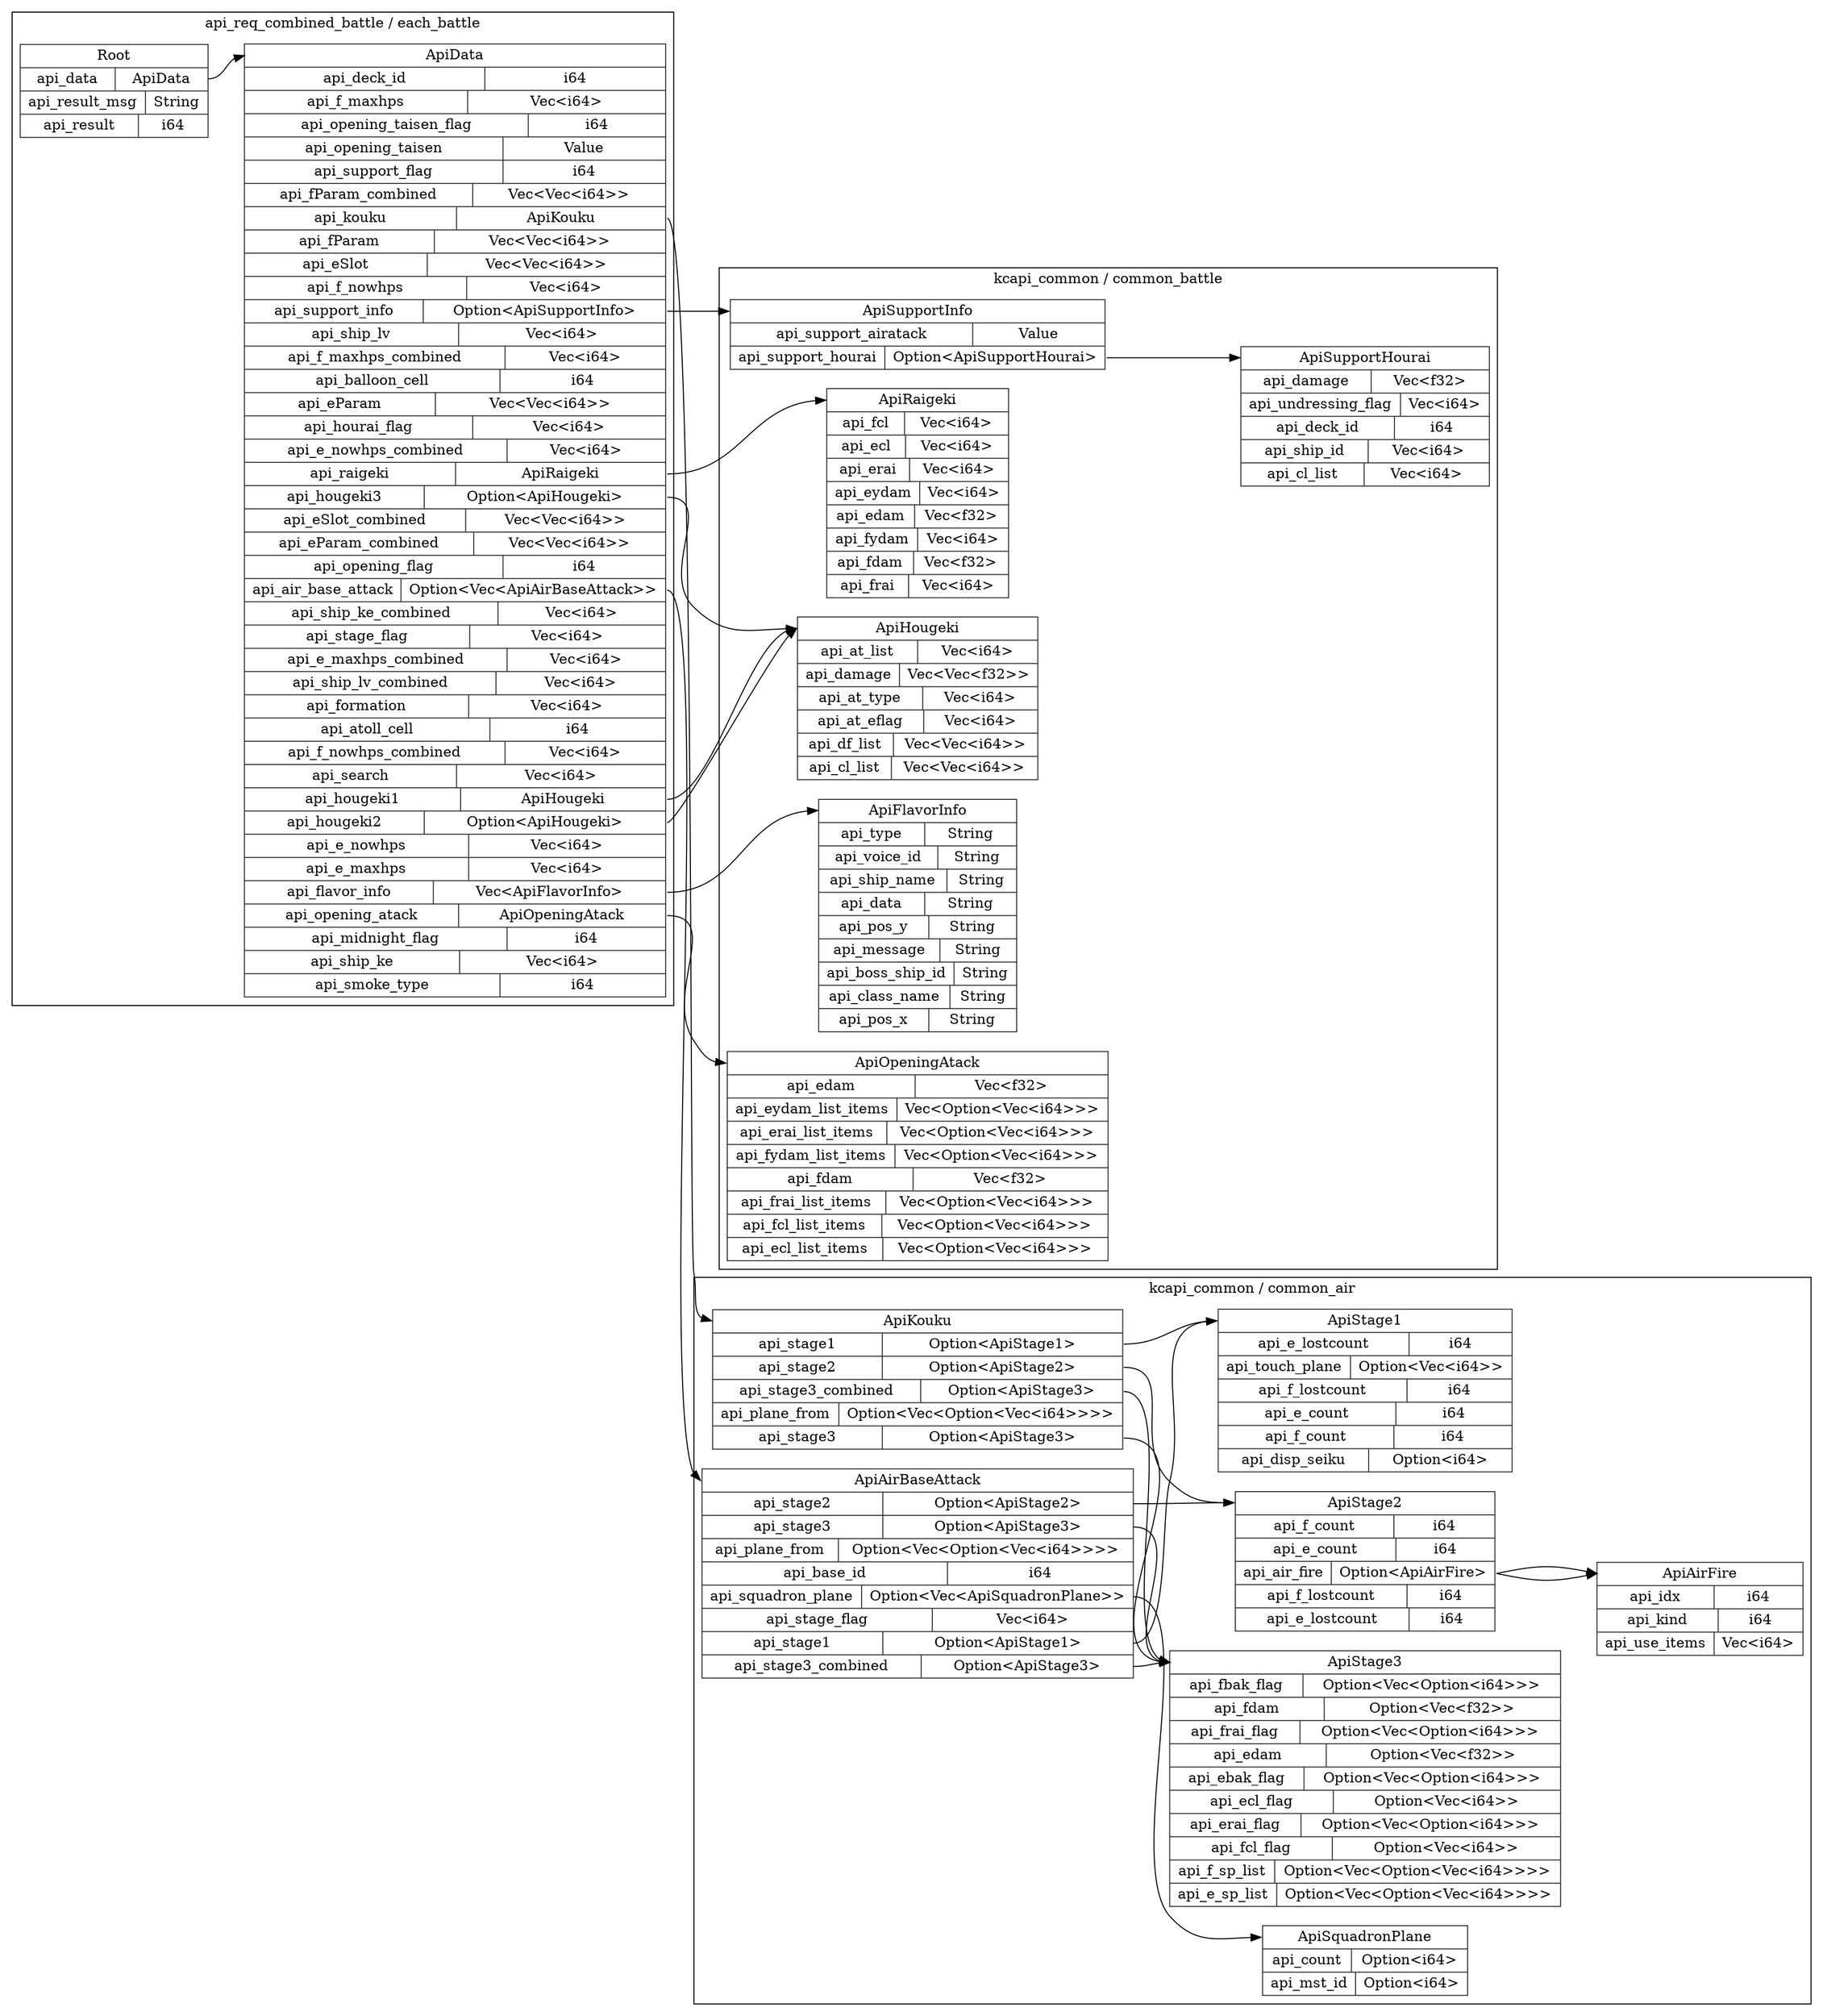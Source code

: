 digraph {
  rankdir=LR;
  subgraph cluster_0 {
    label="api_req_combined_battle / each_battle";
    node [style="filled", color=white, style="solid", color=gray20];
    api_req_combined_battle__each_battle__Root [label="<Root> Root  | { api_data | <api_data> ApiData } | { api_result_msg | <api_result_msg> String } | { api_result | <api_result> i64 }", shape=record];
    api_req_combined_battle__each_battle__ApiData;
    api_req_combined_battle__each_battle__Root:api_data:e -> api_req_combined_battle__each_battle__ApiData:ApiData:w;
    api_req_combined_battle__each_battle__ApiData [label="<ApiData> ApiData  | { api_deck_id | <api_deck_id> i64 } | { api_f_maxhps | <api_f_maxhps> Vec\<i64\> } | { api_opening_taisen_flag | <api_opening_taisen_flag> i64 } | { api_opening_taisen | <api_opening_taisen> Value } | { api_support_flag | <api_support_flag> i64 } | { api_fParam_combined | <api_fParam_combined> Vec\<Vec\<i64\>\> } | { api_kouku | <api_kouku> ApiKouku } | { api_fParam | <api_fParam> Vec\<Vec\<i64\>\> } | { api_eSlot | <api_eSlot> Vec\<Vec\<i64\>\> } | { api_f_nowhps | <api_f_nowhps> Vec\<i64\> } | { api_support_info | <api_support_info> Option\<ApiSupportInfo\> } | { api_ship_lv | <api_ship_lv> Vec\<i64\> } | { api_f_maxhps_combined | <api_f_maxhps_combined> Vec\<i64\> } | { api_balloon_cell | <api_balloon_cell> i64 } | { api_eParam | <api_eParam> Vec\<Vec\<i64\>\> } | { api_hourai_flag | <api_hourai_flag> Vec\<i64\> } | { api_e_nowhps_combined | <api_e_nowhps_combined> Vec\<i64\> } | { api_raigeki | <api_raigeki> ApiRaigeki } | { api_hougeki3 | <api_hougeki3> Option\<ApiHougeki\> } | { api_eSlot_combined | <api_eSlot_combined> Vec\<Vec\<i64\>\> } | { api_eParam_combined | <api_eParam_combined> Vec\<Vec\<i64\>\> } | { api_opening_flag | <api_opening_flag> i64 } | { api_air_base_attack | <api_air_base_attack> Option\<Vec\<ApiAirBaseAttack\>\> } | { api_ship_ke_combined | <api_ship_ke_combined> Vec\<i64\> } | { api_stage_flag | <api_stage_flag> Vec\<i64\> } | { api_e_maxhps_combined | <api_e_maxhps_combined> Vec\<i64\> } | { api_ship_lv_combined | <api_ship_lv_combined> Vec\<i64\> } | { api_formation | <api_formation> Vec\<i64\> } | { api_atoll_cell | <api_atoll_cell> i64 } | { api_f_nowhps_combined | <api_f_nowhps_combined> Vec\<i64\> } | { api_search | <api_search> Vec\<i64\> } | { api_hougeki1 | <api_hougeki1> ApiHougeki } | { api_hougeki2 | <api_hougeki2> Option\<ApiHougeki\> } | { api_e_nowhps | <api_e_nowhps> Vec\<i64\> } | { api_e_maxhps | <api_e_maxhps> Vec\<i64\> } | { api_flavor_info | <api_flavor_info> Vec\<ApiFlavorInfo\> } | { api_opening_atack | <api_opening_atack> ApiOpeningAtack } | { api_midnight_flag | <api_midnight_flag> i64 } | { api_ship_ke | <api_ship_ke> Vec\<i64\> } | { api_smoke_type | <api_smoke_type> i64 }", shape=record];
  }
  subgraph cluster_1 {
    label="kcapi_common / common_battle";
    node [style="filled", color=white, style="solid", color=gray20];
    kcapi_common__common_battle__ApiSupportInfo [label="<ApiSupportInfo> ApiSupportInfo  | { api_support_airatack | <api_support_airatack> Value } | { api_support_hourai | <api_support_hourai> Option\<ApiSupportHourai\> }", shape=record];
    kcapi_common__common_battle__ApiSupportHourai;
    kcapi_common__common_battle__ApiSupportInfo:api_support_hourai:e -> kcapi_common__common_battle__ApiSupportHourai:ApiSupportHourai:w;
    kcapi_common__common_battle__ApiRaigeki [label="<ApiRaigeki> ApiRaigeki  | { api_fcl | <api_fcl> Vec\<i64\> } | { api_ecl | <api_ecl> Vec\<i64\> } | { api_erai | <api_erai> Vec\<i64\> } | { api_eydam | <api_eydam> Vec\<i64\> } | { api_edam | <api_edam> Vec\<f32\> } | { api_fydam | <api_fydam> Vec\<i64\> } | { api_fdam | <api_fdam> Vec\<f32\> } | { api_frai | <api_frai> Vec\<i64\> }", shape=record];
    kcapi_common__common_battle__ApiHougeki [label="<ApiHougeki> ApiHougeki  | { api_at_list | <api_at_list> Vec\<i64\> } | { api_damage | <api_damage> Vec\<Vec\<f32\>\> } | { api_at_type | <api_at_type> Vec\<i64\> } | { api_at_eflag | <api_at_eflag> Vec\<i64\> } | { api_df_list | <api_df_list> Vec\<Vec\<i64\>\> } | { api_cl_list | <api_cl_list> Vec\<Vec\<i64\>\> }", shape=record];
    kcapi_common__common_battle__ApiHougeki [label="<ApiHougeki> ApiHougeki  | { api_at_list | <api_at_list> Vec\<i64\> } | { api_damage | <api_damage> Vec\<Vec\<f32\>\> } | { api_at_type | <api_at_type> Vec\<i64\> } | { api_at_eflag | <api_at_eflag> Vec\<i64\> } | { api_df_list | <api_df_list> Vec\<Vec\<i64\>\> } | { api_cl_list | <api_cl_list> Vec\<Vec\<i64\>\> }", shape=record];
    kcapi_common__common_battle__ApiHougeki [label="<ApiHougeki> ApiHougeki  | { api_at_list | <api_at_list> Vec\<i64\> } | { api_damage | <api_damage> Vec\<Vec\<f32\>\> } | { api_at_type | <api_at_type> Vec\<i64\> } | { api_at_eflag | <api_at_eflag> Vec\<i64\> } | { api_df_list | <api_df_list> Vec\<Vec\<i64\>\> } | { api_cl_list | <api_cl_list> Vec\<Vec\<i64\>\> }", shape=record];
    kcapi_common__common_battle__ApiFlavorInfo [label="<ApiFlavorInfo> ApiFlavorInfo  | { api_type | <api_type> String } | { api_voice_id | <api_voice_id> String } | { api_ship_name | <api_ship_name> String } | { api_data | <api_data> String } | { api_pos_y | <api_pos_y> String } | { api_message | <api_message> String } | { api_boss_ship_id | <api_boss_ship_id> String } | { api_class_name | <api_class_name> String } | { api_pos_x | <api_pos_x> String }", shape=record];
    kcapi_common__common_battle__ApiOpeningAtack [label="<ApiOpeningAtack> ApiOpeningAtack  | { api_edam | <api_edam> Vec\<f32\> } | { api_eydam_list_items | <api_eydam_list_items> Vec\<Option\<Vec\<i64\>\>\> } | { api_erai_list_items | <api_erai_list_items> Vec\<Option\<Vec\<i64\>\>\> } | { api_fydam_list_items | <api_fydam_list_items> Vec\<Option\<Vec\<i64\>\>\> } | { api_fdam | <api_fdam> Vec\<f32\> } | { api_frai_list_items | <api_frai_list_items> Vec\<Option\<Vec\<i64\>\>\> } | { api_fcl_list_items | <api_fcl_list_items> Vec\<Option\<Vec\<i64\>\>\> } | { api_ecl_list_items | <api_ecl_list_items> Vec\<Option\<Vec\<i64\>\>\> }", shape=record];
    kcapi_common__common_battle__ApiSupportHourai [label="<ApiSupportHourai> ApiSupportHourai  | { api_damage | <api_damage> Vec\<f32\> } | { api_undressing_flag | <api_undressing_flag> Vec\<i64\> } | { api_deck_id | <api_deck_id> i64 } | { api_ship_id | <api_ship_id> Vec\<i64\> } | { api_cl_list | <api_cl_list> Vec\<i64\> }", shape=record];
  }
  subgraph cluster_2 {
    label="kcapi_common / common_air";
    node [style="filled", color=white, style="solid", color=gray20];
    kcapi_common__common_air__ApiKouku [label="<ApiKouku> ApiKouku  | { api_stage1 | <api_stage1> Option\<ApiStage1\> } | { api_stage2 | <api_stage2> Option\<ApiStage2\> } | { api_stage3_combined | <api_stage3_combined> Option\<ApiStage3\> } | { api_plane_from | <api_plane_from> Option\<Vec\<Option\<Vec\<i64\>\>\>\> } | { api_stage3 | <api_stage3> Option\<ApiStage3\> }", shape=record];
    kcapi_common__common_air__ApiStage1;
    kcapi_common__common_air__ApiKouku:api_stage1:e -> kcapi_common__common_air__ApiStage1:ApiStage1:w;
    kcapi_common__common_air__ApiStage2;
    kcapi_common__common_air__ApiKouku:api_stage2:e -> kcapi_common__common_air__ApiStage2:ApiStage2:w;
    kcapi_common__common_air__ApiStage3;
    kcapi_common__common_air__ApiKouku:api_stage3_combined:e -> kcapi_common__common_air__ApiStage3:ApiStage3:w;
    kcapi_common__common_air__ApiStage3;
    kcapi_common__common_air__ApiKouku:api_stage3:e -> kcapi_common__common_air__ApiStage3:ApiStage3:w;
    kcapi_common__common_air__ApiAirBaseAttack [label="<ApiAirBaseAttack> ApiAirBaseAttack  | { api_stage2 | <api_stage2> Option\<ApiStage2\> } | { api_stage3 | <api_stage3> Option\<ApiStage3\> } | { api_plane_from | <api_plane_from> Option\<Vec\<Option\<Vec\<i64\>\>\>\> } | { api_base_id | <api_base_id> i64 } | { api_squadron_plane | <api_squadron_plane> Option\<Vec\<ApiSquadronPlane\>\> } | { api_stage_flag | <api_stage_flag> Vec\<i64\> } | { api_stage1 | <api_stage1> Option\<ApiStage1\> } | { api_stage3_combined | <api_stage3_combined> Option\<ApiStage3\> }", shape=record];
    kcapi_common__common_air__ApiStage2;
    kcapi_common__common_air__ApiAirBaseAttack:api_stage2:e -> kcapi_common__common_air__ApiStage2:ApiStage2:w;
    kcapi_common__common_air__ApiStage3;
    kcapi_common__common_air__ApiAirBaseAttack:api_stage3:e -> kcapi_common__common_air__ApiStage3:ApiStage3:w;
    kcapi_common__common_air__ApiSquadronPlane;
    kcapi_common__common_air__ApiAirBaseAttack:api_squadron_plane:e -> kcapi_common__common_air__ApiSquadronPlane:ApiSquadronPlane:w;
    kcapi_common__common_air__ApiStage1;
    kcapi_common__common_air__ApiAirBaseAttack:api_stage1:e -> kcapi_common__common_air__ApiStage1:ApiStage1:w;
    kcapi_common__common_air__ApiStage3;
    kcapi_common__common_air__ApiAirBaseAttack:api_stage3_combined:e -> kcapi_common__common_air__ApiStage3:ApiStage3:w;
    kcapi_common__common_air__ApiStage1 [label="<ApiStage1> ApiStage1  | { api_e_lostcount | <api_e_lostcount> i64 } | { api_touch_plane | <api_touch_plane> Option\<Vec\<i64\>\> } | { api_f_lostcount | <api_f_lostcount> i64 } | { api_e_count | <api_e_count> i64 } | { api_f_count | <api_f_count> i64 } | { api_disp_seiku | <api_disp_seiku> Option\<i64\> }", shape=record];
    kcapi_common__common_air__ApiStage2 [label="<ApiStage2> ApiStage2  | { api_f_count | <api_f_count> i64 } | { api_e_count | <api_e_count> i64 } | { api_air_fire | <api_air_fire> Option\<ApiAirFire\> } | { api_f_lostcount | <api_f_lostcount> i64 } | { api_e_lostcount | <api_e_lostcount> i64 }", shape=record];
    kcapi_common__common_air__ApiAirFire;
    kcapi_common__common_air__ApiStage2:api_air_fire:e -> kcapi_common__common_air__ApiAirFire:ApiAirFire:w;
    kcapi_common__common_air__ApiStage3 [label="<ApiStage3> ApiStage3  | { api_fbak_flag | <api_fbak_flag> Option\<Vec\<Option\<i64\>\>\> } | { api_fdam | <api_fdam> Option\<Vec\<f32\>\> } | { api_frai_flag | <api_frai_flag> Option\<Vec\<Option\<i64\>\>\> } | { api_edam | <api_edam> Option\<Vec\<f32\>\> } | { api_ebak_flag | <api_ebak_flag> Option\<Vec\<Option\<i64\>\>\> } | { api_ecl_flag | <api_ecl_flag> Option\<Vec\<i64\>\> } | { api_erai_flag | <api_erai_flag> Option\<Vec\<Option\<i64\>\>\> } | { api_fcl_flag | <api_fcl_flag> Option\<Vec\<i64\>\> } | { api_f_sp_list | <api_f_sp_list> Option\<Vec\<Option\<Vec\<i64\>\>\>\> } | { api_e_sp_list | <api_e_sp_list> Option\<Vec\<Option\<Vec\<i64\>\>\>\> }", shape=record];
    kcapi_common__common_air__ApiStage3 [label="<ApiStage3> ApiStage3  | { api_fbak_flag | <api_fbak_flag> Option\<Vec\<Option\<i64\>\>\> } | { api_fdam | <api_fdam> Option\<Vec\<f32\>\> } | { api_frai_flag | <api_frai_flag> Option\<Vec\<Option\<i64\>\>\> } | { api_edam | <api_edam> Option\<Vec\<f32\>\> } | { api_ebak_flag | <api_ebak_flag> Option\<Vec\<Option\<i64\>\>\> } | { api_ecl_flag | <api_ecl_flag> Option\<Vec\<i64\>\> } | { api_erai_flag | <api_erai_flag> Option\<Vec\<Option\<i64\>\>\> } | { api_fcl_flag | <api_fcl_flag> Option\<Vec\<i64\>\> } | { api_f_sp_list | <api_f_sp_list> Option\<Vec\<Option\<Vec\<i64\>\>\>\> } | { api_e_sp_list | <api_e_sp_list> Option\<Vec\<Option\<Vec\<i64\>\>\>\> }", shape=record];
    kcapi_common__common_air__ApiStage2 [label="<ApiStage2> ApiStage2  | { api_f_count | <api_f_count> i64 } | { api_e_count | <api_e_count> i64 } | { api_air_fire | <api_air_fire> Option\<ApiAirFire\> } | { api_f_lostcount | <api_f_lostcount> i64 } | { api_e_lostcount | <api_e_lostcount> i64 }", shape=record];
    kcapi_common__common_air__ApiAirFire;
    kcapi_common__common_air__ApiStage2:api_air_fire:e -> kcapi_common__common_air__ApiAirFire:ApiAirFire:w;
    kcapi_common__common_air__ApiStage3 [label="<ApiStage3> ApiStage3  | { api_fbak_flag | <api_fbak_flag> Option\<Vec\<Option\<i64\>\>\> } | { api_fdam | <api_fdam> Option\<Vec\<f32\>\> } | { api_frai_flag | <api_frai_flag> Option\<Vec\<Option\<i64\>\>\> } | { api_edam | <api_edam> Option\<Vec\<f32\>\> } | { api_ebak_flag | <api_ebak_flag> Option\<Vec\<Option\<i64\>\>\> } | { api_ecl_flag | <api_ecl_flag> Option\<Vec\<i64\>\> } | { api_erai_flag | <api_erai_flag> Option\<Vec\<Option\<i64\>\>\> } | { api_fcl_flag | <api_fcl_flag> Option\<Vec\<i64\>\> } | { api_f_sp_list | <api_f_sp_list> Option\<Vec\<Option\<Vec\<i64\>\>\>\> } | { api_e_sp_list | <api_e_sp_list> Option\<Vec\<Option\<Vec\<i64\>\>\>\> }", shape=record];
    kcapi_common__common_air__ApiSquadronPlane [label="<ApiSquadronPlane> ApiSquadronPlane  | { api_count | <api_count> Option\<i64\> } | { api_mst_id | <api_mst_id> Option\<i64\> }", shape=record];
    kcapi_common__common_air__ApiStage1 [label="<ApiStage1> ApiStage1  | { api_e_lostcount | <api_e_lostcount> i64 } | { api_touch_plane | <api_touch_plane> Option\<Vec\<i64\>\> } | { api_f_lostcount | <api_f_lostcount> i64 } | { api_e_count | <api_e_count> i64 } | { api_f_count | <api_f_count> i64 } | { api_disp_seiku | <api_disp_seiku> Option\<i64\> }", shape=record];
    kcapi_common__common_air__ApiStage3 [label="<ApiStage3> ApiStage3  | { api_fbak_flag | <api_fbak_flag> Option\<Vec\<Option\<i64\>\>\> } | { api_fdam | <api_fdam> Option\<Vec\<f32\>\> } | { api_frai_flag | <api_frai_flag> Option\<Vec\<Option\<i64\>\>\> } | { api_edam | <api_edam> Option\<Vec\<f32\>\> } | { api_ebak_flag | <api_ebak_flag> Option\<Vec\<Option\<i64\>\>\> } | { api_ecl_flag | <api_ecl_flag> Option\<Vec\<i64\>\> } | { api_erai_flag | <api_erai_flag> Option\<Vec\<Option\<i64\>\>\> } | { api_fcl_flag | <api_fcl_flag> Option\<Vec\<i64\>\> } | { api_f_sp_list | <api_f_sp_list> Option\<Vec\<Option\<Vec\<i64\>\>\>\> } | { api_e_sp_list | <api_e_sp_list> Option\<Vec\<Option\<Vec\<i64\>\>\>\> }", shape=record];
    kcapi_common__common_air__ApiAirFire [label="<ApiAirFire> ApiAirFire  | { api_idx | <api_idx> i64 } | { api_kind | <api_kind> i64 } | { api_use_items | <api_use_items> Vec\<i64\> }", shape=record];
    kcapi_common__common_air__ApiAirFire [label="<ApiAirFire> ApiAirFire  | { api_idx | <api_idx> i64 } | { api_kind | <api_kind> i64 } | { api_use_items | <api_use_items> Vec\<i64\> }", shape=record];
  }
  api_req_combined_battle__each_battle__ApiData:api_kouku:e -> kcapi_common__common_air__ApiKouku:ApiKouku:w;
  api_req_combined_battle__each_battle__ApiData:api_support_info:e -> kcapi_common__common_battle__ApiSupportInfo:ApiSupportInfo:w;
  api_req_combined_battle__each_battle__ApiData:api_raigeki:e -> kcapi_common__common_battle__ApiRaigeki:ApiRaigeki:w;
  api_req_combined_battle__each_battle__ApiData:api_hougeki3:e -> kcapi_common__common_battle__ApiHougeki:ApiHougeki:w;
  api_req_combined_battle__each_battle__ApiData:api_air_base_attack:e -> kcapi_common__common_air__ApiAirBaseAttack:ApiAirBaseAttack:w;
  api_req_combined_battle__each_battle__ApiData:api_hougeki1:e -> kcapi_common__common_battle__ApiHougeki:ApiHougeki:w;
  api_req_combined_battle__each_battle__ApiData:api_hougeki2:e -> kcapi_common__common_battle__ApiHougeki:ApiHougeki:w;
  api_req_combined_battle__each_battle__ApiData:api_flavor_info:e -> kcapi_common__common_battle__ApiFlavorInfo:ApiFlavorInfo:w;
  api_req_combined_battle__each_battle__ApiData:api_opening_atack:e -> kcapi_common__common_battle__ApiOpeningAtack:ApiOpeningAtack:w;
}
